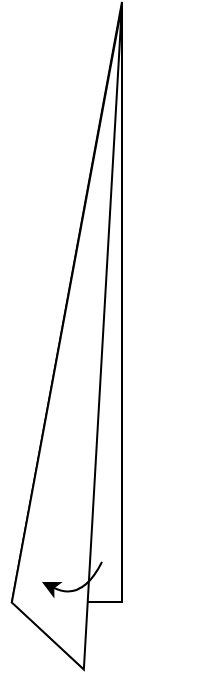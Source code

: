 <mxfile version="12.6.5" type="device"><diagram id="EKXJLbzA9zOi75ItJXN1" name="Page-1"><mxGraphModel dx="449" dy="300" grid="1" gridSize="10" guides="1" tooltips="1" connect="1" arrows="1" fold="1" page="1" pageScale="1" pageWidth="850" pageHeight="1100" math="0" shadow="0"><root><mxCell id="0"/><mxCell id="1" parent="0"/><mxCell id="Re_1OofsD9qe6pFp1pHT-4" value="" style="verticalLabelPosition=bottom;verticalAlign=top;html=1;shape=mxgraph.basic.orthogonal_triangle;fillColor=#ffffff;gradientColor=none;direction=north;" vertex="1" parent="1"><mxGeometry x="395" y="180" width="55" height="300" as="geometry"/></mxCell><mxCell id="Re_1OofsD9qe6pFp1pHT-3" value="" style="verticalLabelPosition=bottom;verticalAlign=top;html=1;shape=mxgraph.basic.obtuse_triangle;dx=0.08;fillColor=#ffffff;gradientColor=none;direction=north;flipH=1;rotation=10.45;" vertex="1" parent="1"><mxGeometry x="419.7" y="182.7" width="41.5" height="330" as="geometry"/></mxCell><mxCell id="8UHl3PEQzHZsAE41ULii-3" value="" style="curved=1;endArrow=classic;html=1;" parent="1" edge="1"><mxGeometry width="50" height="50" relative="1" as="geometry"><mxPoint x="440" y="460" as="sourcePoint"/><mxPoint x="410" y="470" as="targetPoint"/><Array as="points"><mxPoint x="430" y="480"/></Array></mxGeometry></mxCell></root></mxGraphModel></diagram></mxfile>